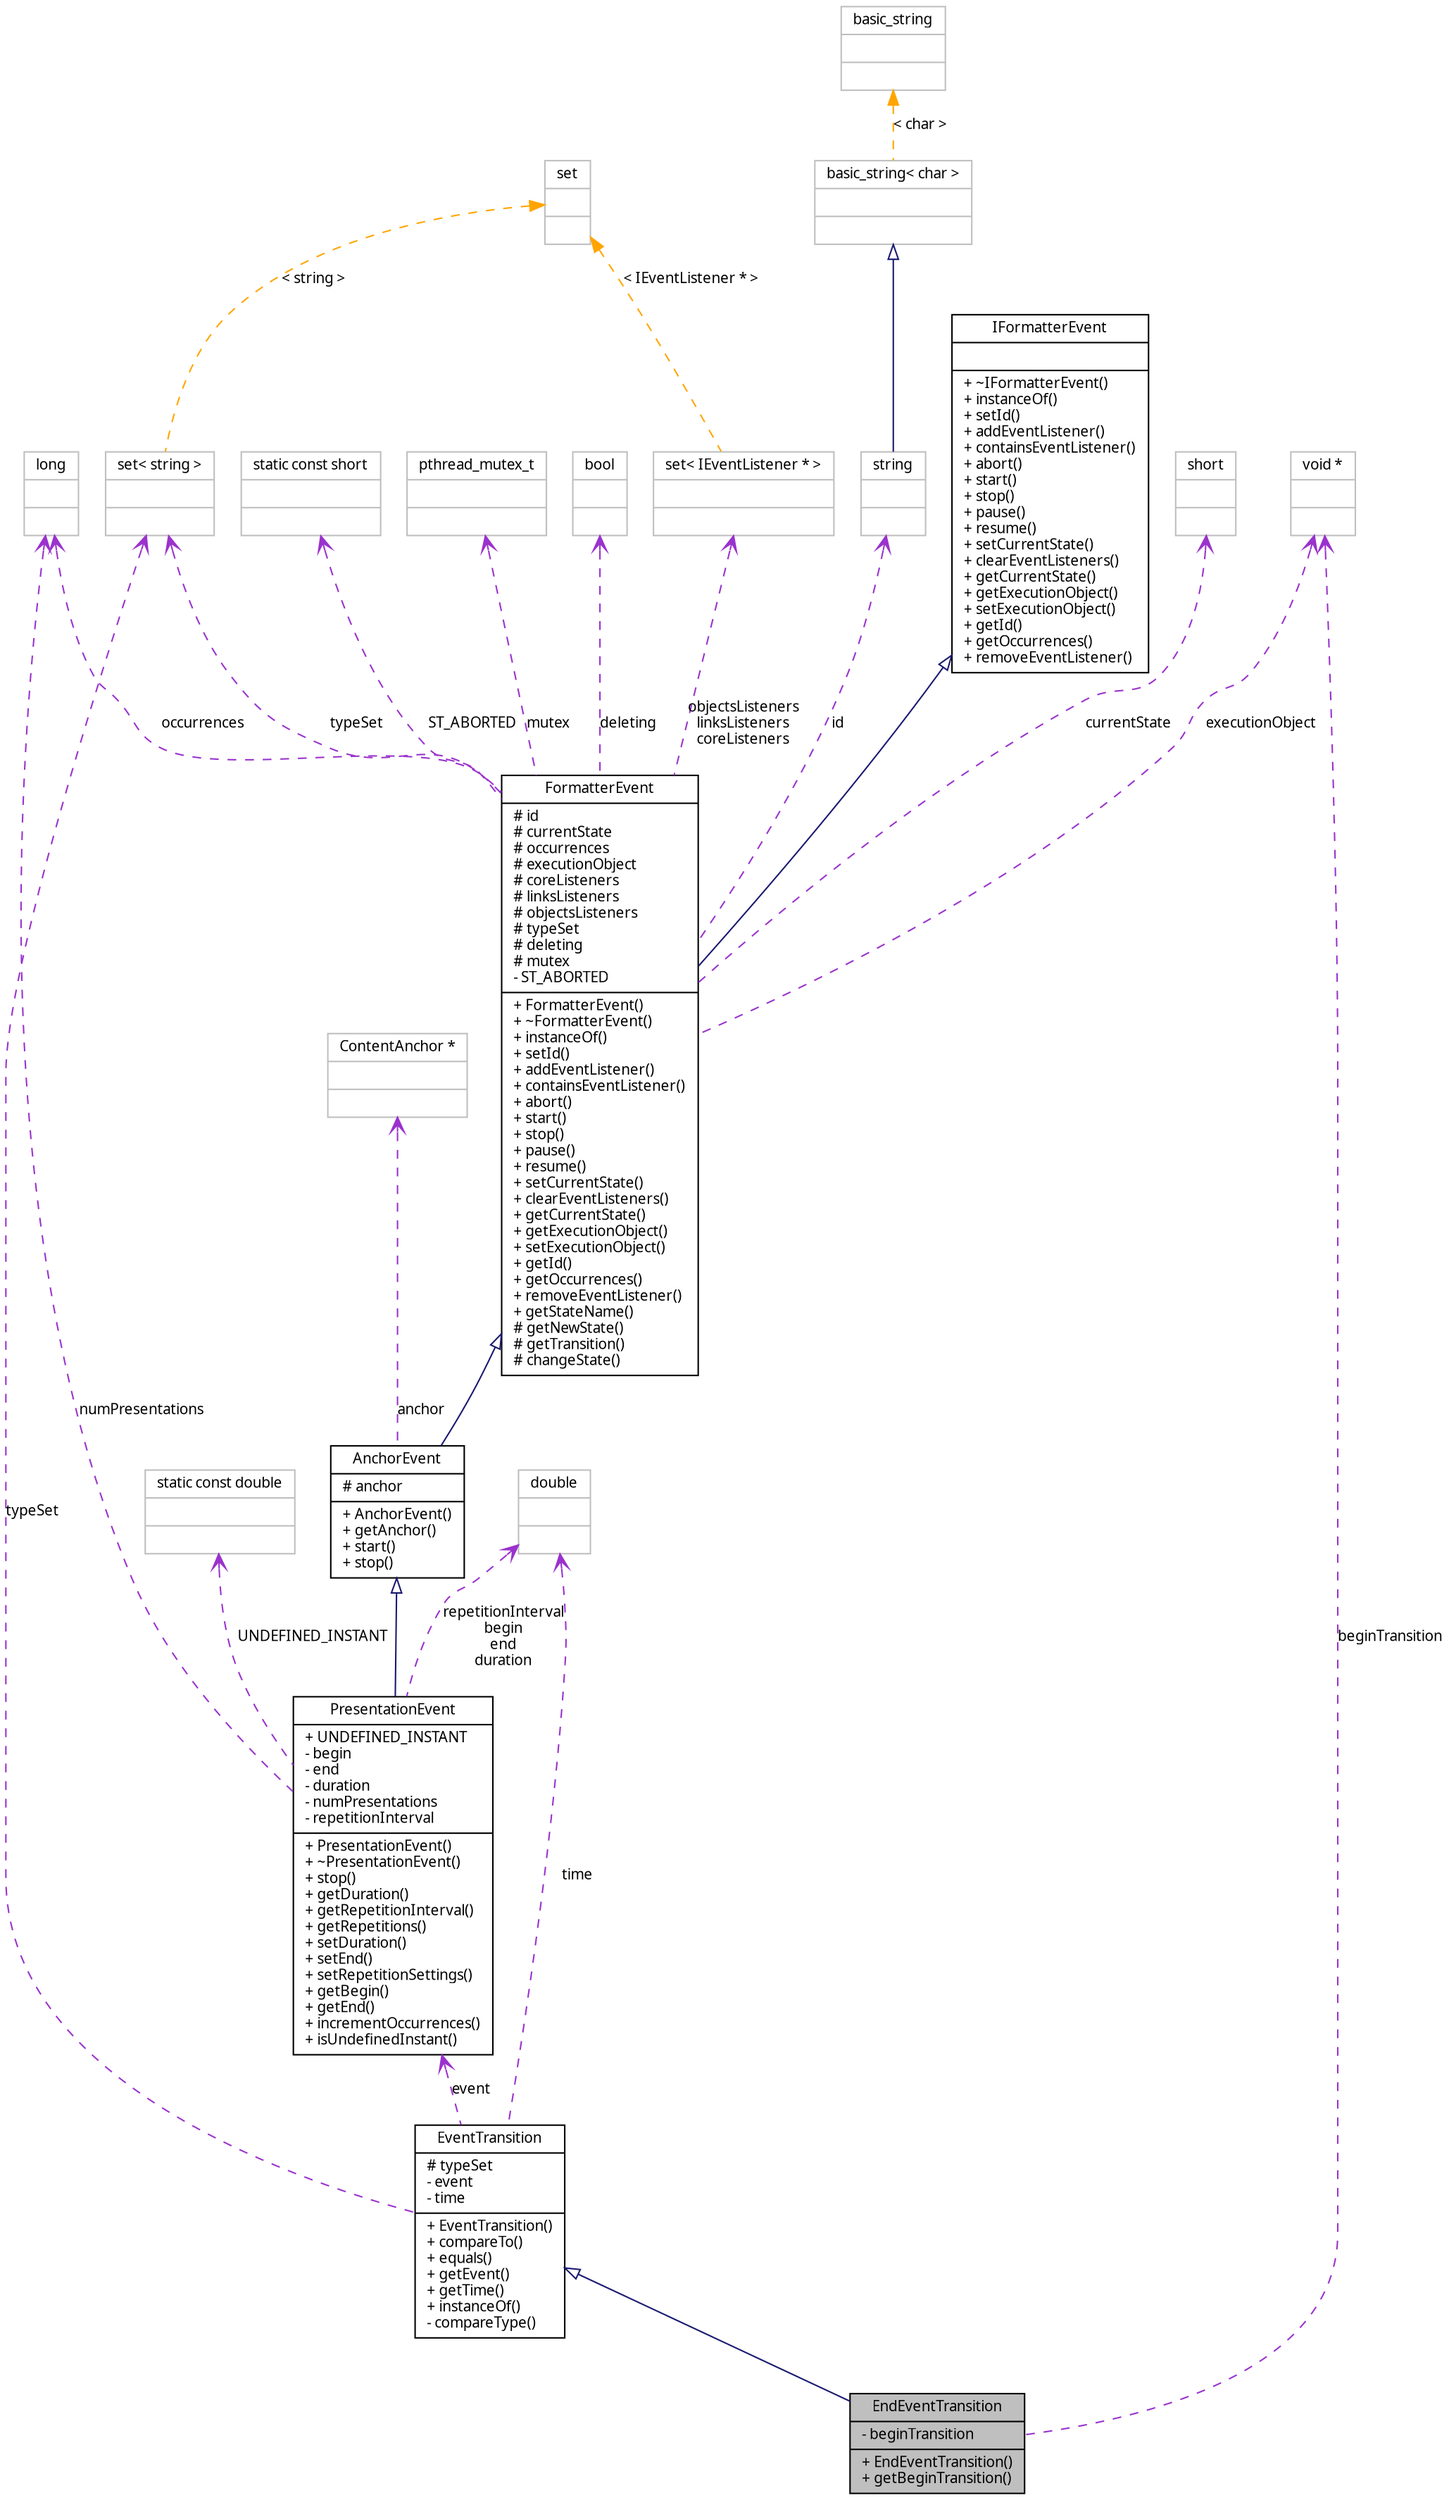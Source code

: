 digraph G
{
  edge [fontname="FreeSans.ttf",fontsize=10,labelfontname="FreeSans.ttf",labelfontsize=10];
  node [fontname="FreeSans.ttf",fontsize=10,shape=record];
  Node1 [label="{EndEventTransition\n|- beginTransition\l|+ EndEventTransition()\l+ getBeginTransition()\l}",height=0.2,width=0.4,color="black", fillcolor="grey75", style="filled" fontcolor="black"];
  Node2 -> Node1 [dir=back,color="midnightblue",fontsize=10,style="solid",arrowtail="empty"];
  Node2 [label="{EventTransition\n|# typeSet\l- event\l- time\l|+ EventTransition()\l+ compareTo()\l+ equals()\l+ getEvent()\l+ getTime()\l+ instanceOf()\l- compareType()\l}",height=0.2,width=0.4,color="black", fillcolor="white", style="filled",URL="$classbr_1_1pucrio_1_1telemidia_1_1ginga_1_1ncl_1_1model_1_1event_1_1transition_1_1EventTransition.html"];
  Node3 -> Node2 [dir=back,color="darkorchid3",fontsize=10,style="dashed",label="time",arrowtail="open"];
  Node3 [label="{double\n||}",height=0.2,width=0.4,color="grey75", fillcolor="white", style="filled"];
  Node4 -> Node2 [dir=back,color="darkorchid3",fontsize=10,style="dashed",label="typeSet",arrowtail="open"];
  Node4 [label="{set\< string \>\n||}",height=0.2,width=0.4,color="grey75", fillcolor="white", style="filled"];
  Node5 -> Node4 [dir=back,color="orange",fontsize=10,style="dashed",label="\< string \>"];
  Node5 [label="{set\n||}",height=0.2,width=0.4,color="grey75", fillcolor="white", style="filled",tooltip="STL class."];
  Node6 -> Node2 [dir=back,color="darkorchid3",fontsize=10,style="dashed",label="event",arrowtail="open"];
  Node6 [label="{PresentationEvent\n|+ UNDEFINED_INSTANT\l- begin\l- end\l- duration\l- numPresentations\l- repetitionInterval\l|+ PresentationEvent()\l+ ~PresentationEvent()\l+ stop()\l+ getDuration()\l+ getRepetitionInterval()\l+ getRepetitions()\l+ setDuration()\l+ setEnd()\l+ setRepetitionSettings()\l+ getBegin()\l+ getEnd()\l+ incrementOccurrences()\l+ isUndefinedInstant()\l}",height=0.2,width=0.4,color="black", fillcolor="white", style="filled",URL="$classbr_1_1pucrio_1_1telemidia_1_1ginga_1_1ncl_1_1model_1_1event_1_1PresentationEvent.html"];
  Node7 -> Node6 [dir=back,color="midnightblue",fontsize=10,style="solid",arrowtail="empty"];
  Node7 [label="{AnchorEvent\n|# anchor\l|+ AnchorEvent()\l+ getAnchor()\l+ start()\l+ stop()\l}",height=0.2,width=0.4,color="black", fillcolor="white", style="filled",URL="$classbr_1_1pucrio_1_1telemidia_1_1ginga_1_1ncl_1_1model_1_1event_1_1AnchorEvent.html"];
  Node8 -> Node7 [dir=back,color="midnightblue",fontsize=10,style="solid",arrowtail="empty"];
  Node8 [label="{FormatterEvent\n|# id\l# currentState\l# occurrences\l# executionObject\l# coreListeners\l# linksListeners\l# objectsListeners\l# typeSet\l# deleting\l# mutex\l- ST_ABORTED\l|+ FormatterEvent()\l+ ~FormatterEvent()\l+ instanceOf()\l+ setId()\l+ addEventListener()\l+ containsEventListener()\l+ abort()\l+ start()\l+ stop()\l+ pause()\l+ resume()\l+ setCurrentState()\l+ clearEventListeners()\l+ getCurrentState()\l+ getExecutionObject()\l+ setExecutionObject()\l+ getId()\l+ getOccurrences()\l+ removeEventListener()\l+ getStateName()\l# getNewState()\l# getTransition()\l# changeState()\l}",height=0.2,width=0.4,color="black", fillcolor="white", style="filled",URL="$classbr_1_1pucrio_1_1telemidia_1_1ginga_1_1ncl_1_1model_1_1event_1_1FormatterEvent.html"];
  Node9 -> Node8 [dir=back,color="midnightblue",fontsize=10,style="solid",arrowtail="empty"];
  Node9 [label="{IFormatterEvent\n||+ ~IFormatterEvent()\l+ instanceOf()\l+ setId()\l+ addEventListener()\l+ containsEventListener()\l+ abort()\l+ start()\l+ stop()\l+ pause()\l+ resume()\l+ setCurrentState()\l+ clearEventListeners()\l+ getCurrentState()\l+ getExecutionObject()\l+ setExecutionObject()\l+ getId()\l+ getOccurrences()\l+ removeEventListener()\l}",height=0.2,width=0.4,color="black", fillcolor="white", style="filled",URL="$classbr_1_1pucrio_1_1telemidia_1_1ginga_1_1ncl_1_1model_1_1event_1_1IFormatterEvent.html"];
  Node4 -> Node8 [dir=back,color="darkorchid3",fontsize=10,style="dashed",label="typeSet",arrowtail="open"];
  Node10 -> Node8 [dir=back,color="darkorchid3",fontsize=10,style="dashed",label="currentState",arrowtail="open"];
  Node10 [label="{short\n||}",height=0.2,width=0.4,color="grey75", fillcolor="white", style="filled"];
  Node11 -> Node8 [dir=back,color="darkorchid3",fontsize=10,style="dashed",label="ST_ABORTED",arrowtail="open"];
  Node11 [label="{static const short\n||}",height=0.2,width=0.4,color="grey75", fillcolor="white", style="filled"];
  Node12 -> Node8 [dir=back,color="darkorchid3",fontsize=10,style="dashed",label="mutex",arrowtail="open"];
  Node12 [label="{pthread_mutex_t\n||}",height=0.2,width=0.4,color="grey75", fillcolor="white", style="filled"];
  Node13 -> Node8 [dir=back,color="darkorchid3",fontsize=10,style="dashed",label="deleting",arrowtail="open"];
  Node13 [label="{bool\n||}",height=0.2,width=0.4,color="grey75", fillcolor="white", style="filled"];
  Node14 -> Node8 [dir=back,color="darkorchid3",fontsize=10,style="dashed",label="id",arrowtail="open"];
  Node14 [label="{string\n||}",height=0.2,width=0.4,color="grey75", fillcolor="white", style="filled",tooltip="STL class."];
  Node15 -> Node14 [dir=back,color="midnightblue",fontsize=10,style="solid",arrowtail="empty"];
  Node15 [label="{basic_string\< char \>\n||}",height=0.2,width=0.4,color="grey75", fillcolor="white", style="filled"];
  Node16 -> Node15 [dir=back,color="orange",fontsize=10,style="dashed",label="\< char \>"];
  Node16 [label="{basic_string\n||}",height=0.2,width=0.4,color="grey75", fillcolor="white", style="filled",tooltip="STL class."];
  Node17 -> Node8 [dir=back,color="darkorchid3",fontsize=10,style="dashed",label="objectsListeners\nlinksListeners\ncoreListeners",arrowtail="open"];
  Node17 [label="{set\< IEventListener * \>\n||}",height=0.2,width=0.4,color="grey75", fillcolor="white", style="filled"];
  Node5 -> Node17 [dir=back,color="orange",fontsize=10,style="dashed",label="\< IEventListener * \>"];
  Node18 -> Node8 [dir=back,color="darkorchid3",fontsize=10,style="dashed",label="occurrences",arrowtail="open"];
  Node18 [label="{long\n||}",height=0.2,width=0.4,color="grey75", fillcolor="white", style="filled"];
  Node19 -> Node8 [dir=back,color="darkorchid3",fontsize=10,style="dashed",label="executionObject",arrowtail="open"];
  Node19 [label="{void *\n||}",height=0.2,width=0.4,color="grey75", fillcolor="white", style="filled"];
  Node20 -> Node7 [dir=back,color="darkorchid3",fontsize=10,style="dashed",label="anchor",arrowtail="open"];
  Node20 [label="{ContentAnchor *\n||}",height=0.2,width=0.4,color="grey75", fillcolor="white", style="filled"];
  Node3 -> Node6 [dir=back,color="darkorchid3",fontsize=10,style="dashed",label="repetitionInterval\nbegin\nend\nduration",arrowtail="open"];
  Node21 -> Node6 [dir=back,color="darkorchid3",fontsize=10,style="dashed",label="UNDEFINED_INSTANT",arrowtail="open"];
  Node21 [label="{static const double\n||}",height=0.2,width=0.4,color="grey75", fillcolor="white", style="filled"];
  Node18 -> Node6 [dir=back,color="darkorchid3",fontsize=10,style="dashed",label="numPresentations",arrowtail="open"];
  Node19 -> Node1 [dir=back,color="darkorchid3",fontsize=10,style="dashed",label="beginTransition",arrowtail="open"];
}
